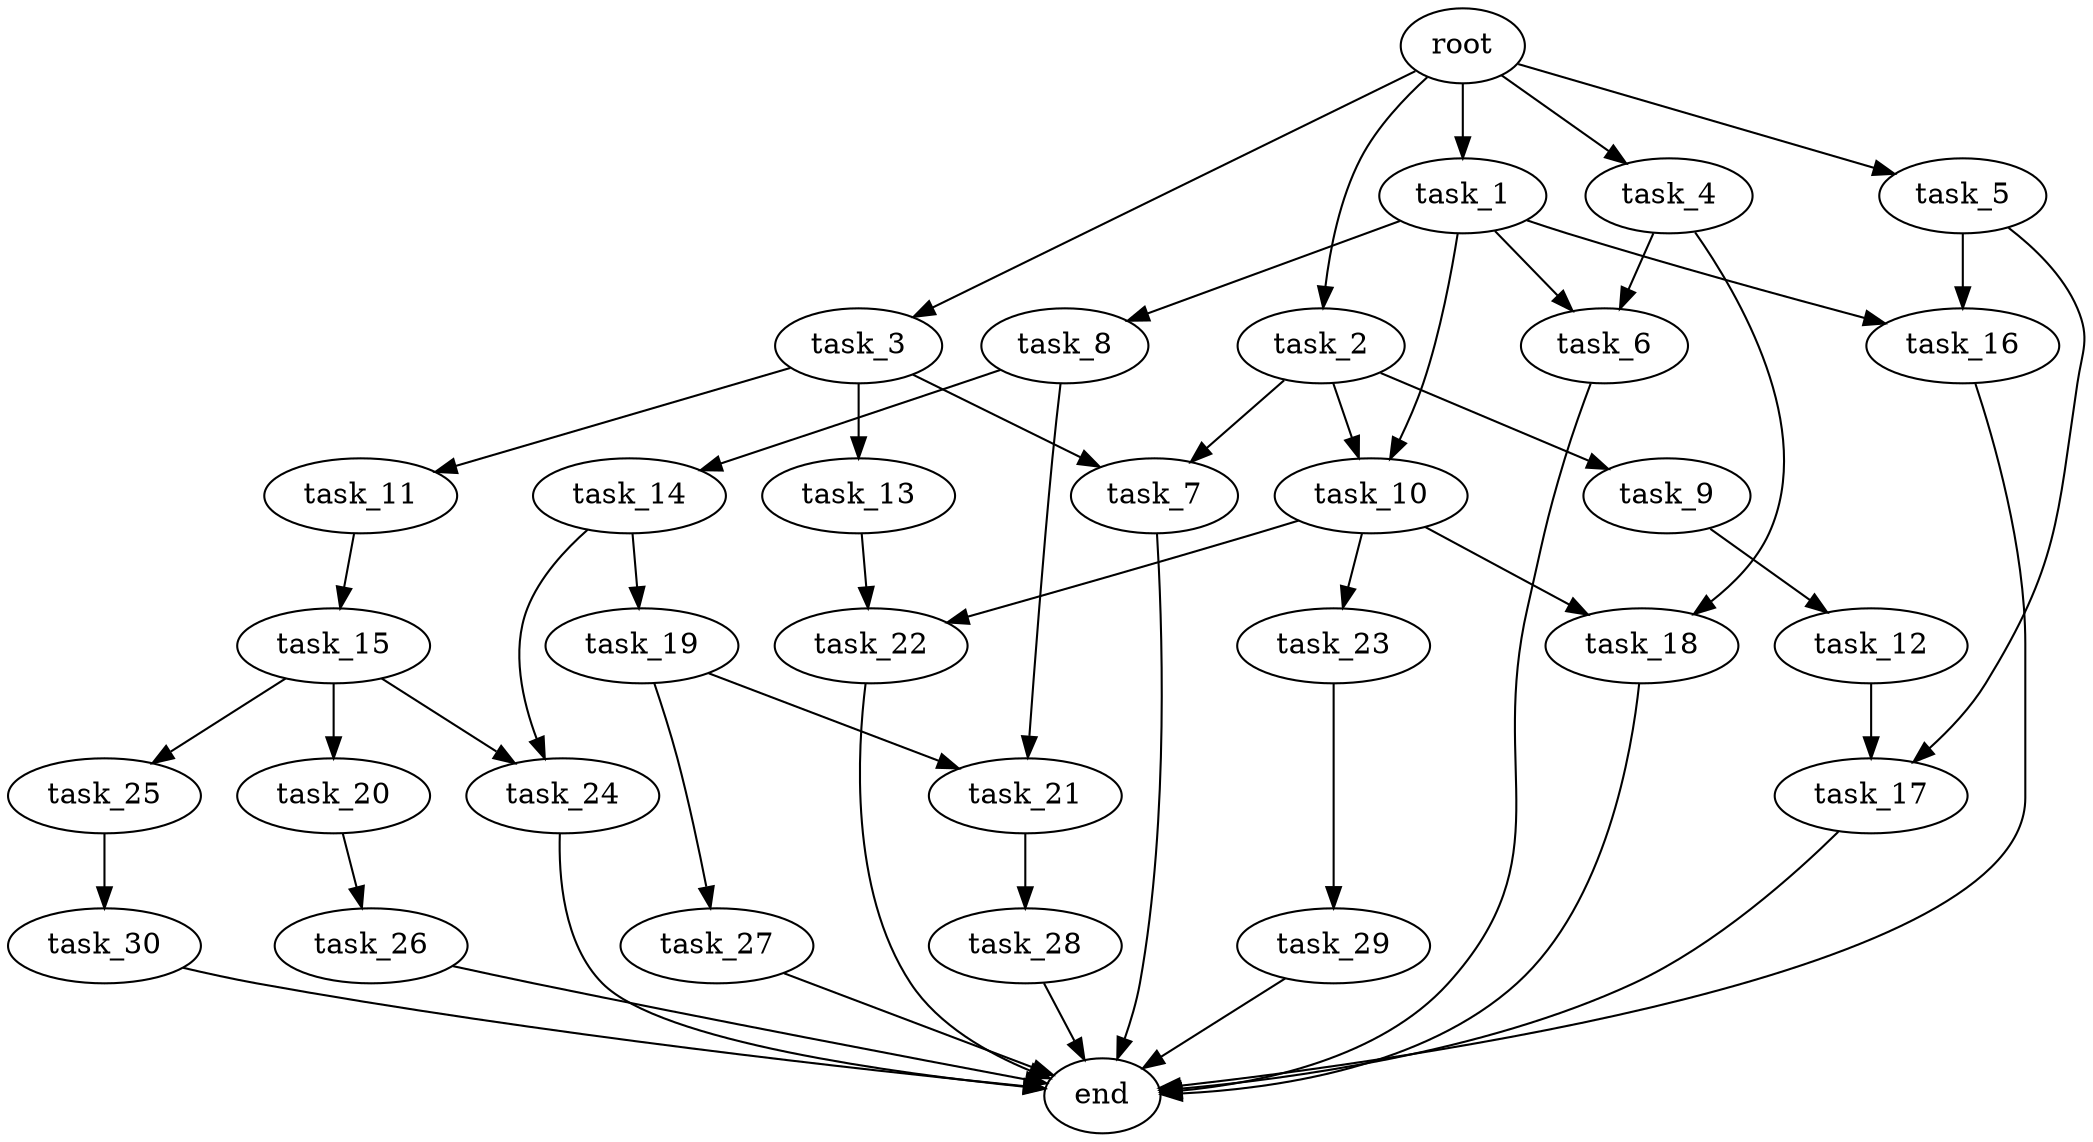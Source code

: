digraph G {
  root [size="0.000000e+00"];
  task_1 [size="2.957839e+09"];
  task_2 [size="8.733194e+09"];
  task_3 [size="3.070997e+09"];
  task_4 [size="4.362205e+09"];
  task_5 [size="9.843133e+09"];
  task_6 [size="8.305895e+08"];
  task_7 [size="8.669808e+09"];
  task_8 [size="5.047732e+09"];
  task_9 [size="3.976183e+09"];
  task_10 [size="9.412556e+09"];
  task_11 [size="9.985449e+09"];
  task_12 [size="1.949585e+09"];
  task_13 [size="8.400288e+09"];
  task_14 [size="2.219349e+09"];
  task_15 [size="1.681757e+08"];
  task_16 [size="7.334390e+09"];
  task_17 [size="3.540011e+09"];
  task_18 [size="6.009762e+09"];
  task_19 [size="1.518560e+09"];
  task_20 [size="8.599402e+09"];
  task_21 [size="5.250927e+09"];
  task_22 [size="8.002800e+09"];
  task_23 [size="3.627199e+09"];
  task_24 [size="2.305005e+09"];
  task_25 [size="9.471688e+09"];
  task_26 [size="5.309170e+09"];
  task_27 [size="3.745347e+09"];
  task_28 [size="1.002281e+09"];
  task_29 [size="1.657190e+09"];
  task_30 [size="6.343492e+09"];
  end [size="0.000000e+00"];

  root -> task_1 [size="1.000000e-12"];
  root -> task_2 [size="1.000000e-12"];
  root -> task_3 [size="1.000000e-12"];
  root -> task_4 [size="1.000000e-12"];
  root -> task_5 [size="1.000000e-12"];
  task_1 -> task_6 [size="4.152947e+07"];
  task_1 -> task_8 [size="5.047732e+08"];
  task_1 -> task_10 [size="4.706278e+08"];
  task_1 -> task_16 [size="3.667195e+08"];
  task_2 -> task_7 [size="4.334904e+08"];
  task_2 -> task_9 [size="3.976183e+08"];
  task_2 -> task_10 [size="4.706278e+08"];
  task_3 -> task_7 [size="4.334904e+08"];
  task_3 -> task_11 [size="9.985449e+08"];
  task_3 -> task_13 [size="8.400288e+08"];
  task_4 -> task_6 [size="4.152947e+07"];
  task_4 -> task_18 [size="3.004881e+08"];
  task_5 -> task_16 [size="3.667195e+08"];
  task_5 -> task_17 [size="1.770006e+08"];
  task_6 -> end [size="1.000000e-12"];
  task_7 -> end [size="1.000000e-12"];
  task_8 -> task_14 [size="2.219349e+08"];
  task_8 -> task_21 [size="2.625464e+08"];
  task_9 -> task_12 [size="1.949585e+08"];
  task_10 -> task_18 [size="3.004881e+08"];
  task_10 -> task_22 [size="4.001400e+08"];
  task_10 -> task_23 [size="3.627199e+08"];
  task_11 -> task_15 [size="1.681757e+07"];
  task_12 -> task_17 [size="1.770006e+08"];
  task_13 -> task_22 [size="4.001400e+08"];
  task_14 -> task_19 [size="1.518560e+08"];
  task_14 -> task_24 [size="1.152503e+08"];
  task_15 -> task_20 [size="8.599402e+08"];
  task_15 -> task_24 [size="1.152503e+08"];
  task_15 -> task_25 [size="9.471688e+08"];
  task_16 -> end [size="1.000000e-12"];
  task_17 -> end [size="1.000000e-12"];
  task_18 -> end [size="1.000000e-12"];
  task_19 -> task_21 [size="2.625464e+08"];
  task_19 -> task_27 [size="3.745347e+08"];
  task_20 -> task_26 [size="5.309170e+08"];
  task_21 -> task_28 [size="1.002281e+08"];
  task_22 -> end [size="1.000000e-12"];
  task_23 -> task_29 [size="1.657190e+08"];
  task_24 -> end [size="1.000000e-12"];
  task_25 -> task_30 [size="6.343492e+08"];
  task_26 -> end [size="1.000000e-12"];
  task_27 -> end [size="1.000000e-12"];
  task_28 -> end [size="1.000000e-12"];
  task_29 -> end [size="1.000000e-12"];
  task_30 -> end [size="1.000000e-12"];
}
